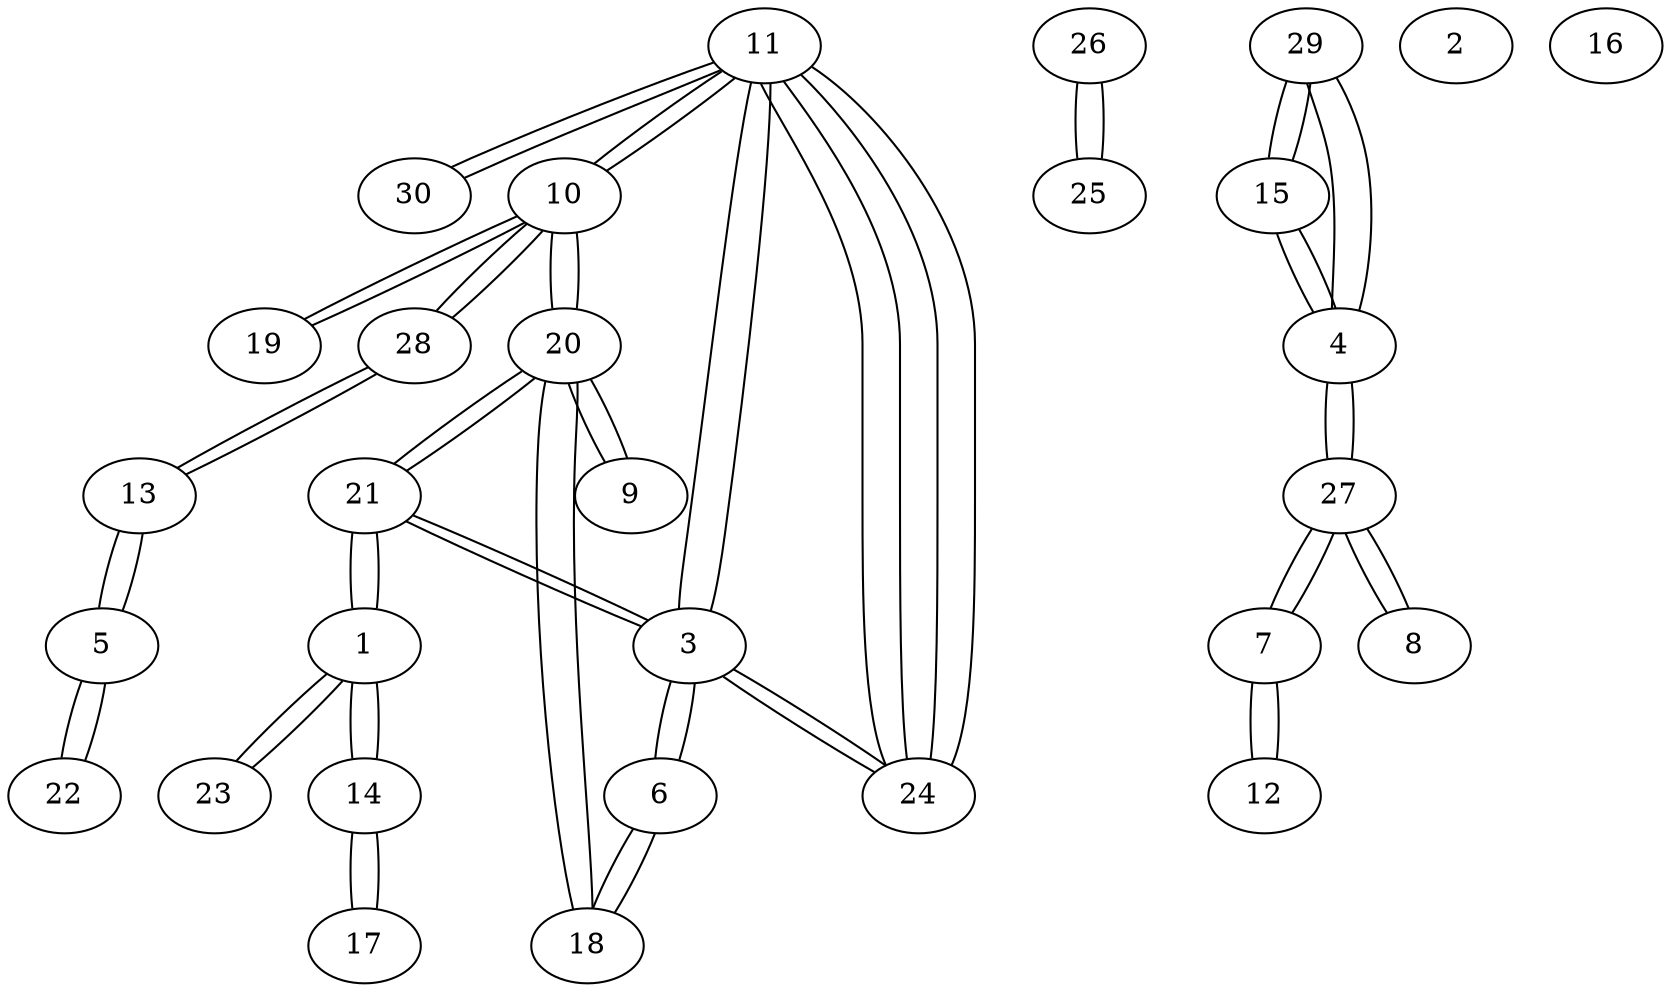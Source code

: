 graph sample {
11 -- 30;
30 -- 11;
14 -- 17;
17 -- 14;
10 -- 20;
20 -- 10;
5 -- 13;
13 -- 5;
26 -- 25;
25 -- 26;
6 -- 3;
3 -- 6;
3 -- 21;
21 -- 3;
20 -- 18;
18 -- 20;
24 -- 3;
3 -- 24;
1 -- 14;
14 -- 1;
24 -- 11;
11 -- 24;
6 -- 18;
18 -- 6;
10 -- 19;
19 -- 10;
28 -- 10;
10 -- 28;
29 -- 15;
15 -- 29;
21 -- 20;
20 -- 21;
4 -- 27;
27 -- 4;
11 -- 10;
10 -- 11;
15 -- 4;
4 -- 15;
9 -- 20;
20 -- 9;
7 -- 27;
27 -- 7;
8 -- 27;
27 -- 8;
1 -- 21;
21 -- 1;
5 -- 22;
22 -- 5;
7 -- 12;
12 -- 7;
28 -- 13;
13 -- 28;
29 -- 4;
4 -- 29;
23 -- 1;
1 -- 23;
24 -- 11;
11 -- 24;
11 -- 3;
3 -- 11;
2;
16;
}